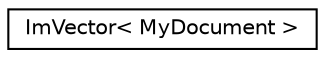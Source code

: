 digraph "Graphical Class Hierarchy"
{
  edge [fontname="Helvetica",fontsize="10",labelfontname="Helvetica",labelfontsize="10"];
  node [fontname="Helvetica",fontsize="10",shape=record];
  rankdir="LR";
  Node0 [label="ImVector\< MyDocument \>",height=0.2,width=0.4,color="black", fillcolor="white", style="filled",URL="$structImVector.html"];
}
